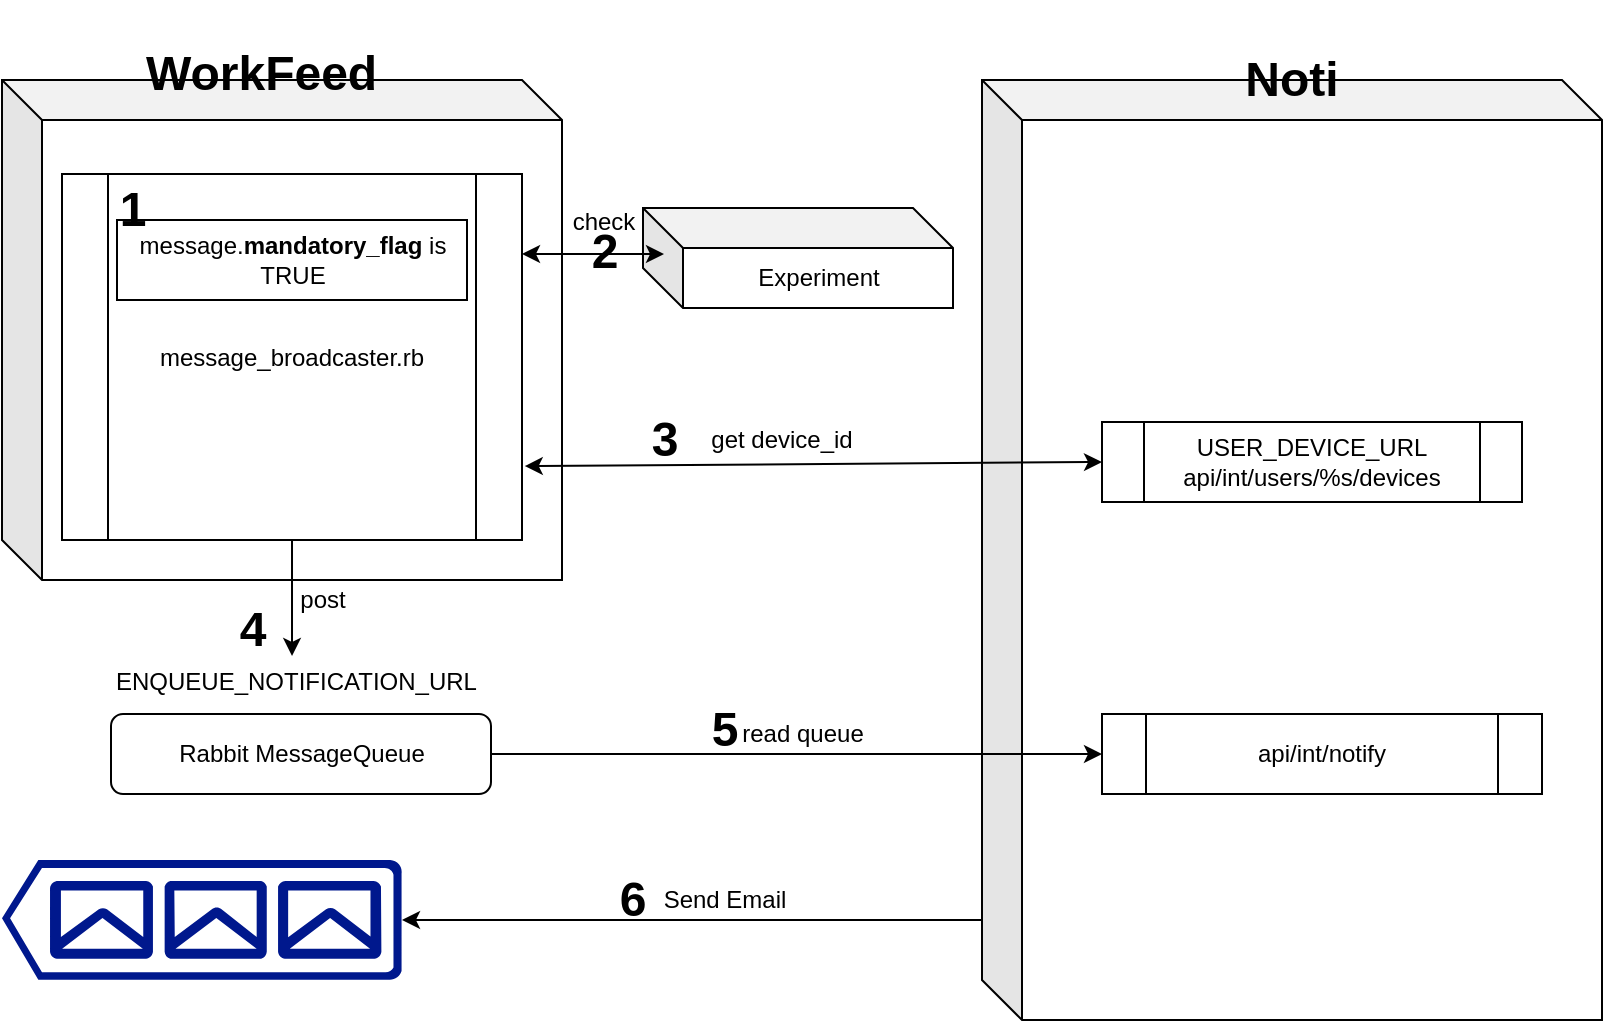 <mxfile version="12.9.3" type="github"><diagram id="DsH7vl033mQIY3K4GyW0" name="Page-1"><mxGraphModel dx="988" dy="1677" grid="1" gridSize="10" guides="1" tooltips="1" connect="1" arrows="1" fold="1" page="1" pageScale="1" pageWidth="850" pageHeight="1100" math="0" shadow="0"><root><mxCell id="0"/><mxCell id="1" parent="0"/><mxCell id="VUVvk97_Cy0lgHLT0rKq-1" value="" style="shape=cube;whiteSpace=wrap;html=1;boundedLbl=1;backgroundOutline=1;darkOpacity=0.05;darkOpacity2=0.1;" vertex="1" parent="1"><mxGeometry x="10" y="10" width="280" height="250" as="geometry"/></mxCell><mxCell id="VUVvk97_Cy0lgHLT0rKq-4" value="&lt;span style=&quot;white-space: normal&quot;&gt;message_broadcaster.rb&lt;/span&gt;" style="shape=process;whiteSpace=wrap;html=1;backgroundOutline=1;" vertex="1" parent="1"><mxGeometry x="40" y="57" width="230" height="183" as="geometry"/></mxCell><mxCell id="VUVvk97_Cy0lgHLT0rKq-10" value="" style="shape=cube;whiteSpace=wrap;html=1;boundedLbl=1;backgroundOutline=1;darkOpacity=0.05;darkOpacity2=0.1;" vertex="1" parent="1"><mxGeometry x="500" y="10" width="310" height="470" as="geometry"/></mxCell><mxCell id="VUVvk97_Cy0lgHLT0rKq-5" value="USER_DEVICE_URL api/int/users/%s/devices" style="shape=process;whiteSpace=wrap;html=1;backgroundOutline=1;" vertex="1" parent="1"><mxGeometry x="560" y="181" width="210" height="40" as="geometry"/></mxCell><mxCell id="VUVvk97_Cy0lgHLT0rKq-7" value="" style="endArrow=classic;startArrow=classic;html=1;entryX=1.006;entryY=0.798;entryDx=0;entryDy=0;exitX=0;exitY=0.5;exitDx=0;exitDy=0;entryPerimeter=0;" edge="1" parent="1" source="VUVvk97_Cy0lgHLT0rKq-5" target="VUVvk97_Cy0lgHLT0rKq-4"><mxGeometry width="50" height="50" relative="1" as="geometry"><mxPoint x="400" y="390" as="sourcePoint"/><mxPoint x="450" y="340" as="targetPoint"/><Array as="points"/></mxGeometry></mxCell><mxCell id="VUVvk97_Cy0lgHLT0rKq-12" value="get device_id" style="text;html=1;strokeColor=none;fillColor=none;align=center;verticalAlign=middle;whiteSpace=wrap;rounded=0;" vertex="1" parent="1"><mxGeometry x="350" y="180" width="100" height="20" as="geometry"/></mxCell><mxCell id="VUVvk97_Cy0lgHLT0rKq-16" value="&lt;h1&gt;&lt;b&gt;WorkFeed&lt;/b&gt;&lt;/h1&gt;" style="text;html=1;" vertex="1" parent="1"><mxGeometry x="80" y="-30" width="220" height="50" as="geometry"/></mxCell><mxCell id="VUVvk97_Cy0lgHLT0rKq-19" value="&lt;h1&gt;&lt;b&gt;Noti&lt;/b&gt;&lt;/h1&gt;" style="text;html=1;strokeColor=none;fillColor=none;align=center;verticalAlign=middle;whiteSpace=wrap;rounded=0;" vertex="1" parent="1"><mxGeometry x="595" y="-10" width="120" height="40" as="geometry"/></mxCell><mxCell id="VUVvk97_Cy0lgHLT0rKq-21" value="Experiment" style="shape=cube;whiteSpace=wrap;html=1;boundedLbl=1;backgroundOutline=1;darkOpacity=0.05;darkOpacity2=0.1;" vertex="1" parent="1"><mxGeometry x="330.5" y="74" width="155" height="50" as="geometry"/></mxCell><mxCell id="VUVvk97_Cy0lgHLT0rKq-23" value="" style="endArrow=classic;startArrow=classic;html=1;" edge="1" parent="1"><mxGeometry width="50" height="50" relative="1" as="geometry"><mxPoint x="270" y="97" as="sourcePoint"/><mxPoint x="341" y="97" as="targetPoint"/></mxGeometry></mxCell><mxCell id="VUVvk97_Cy0lgHLT0rKq-24" value="check" style="text;html=1;strokeColor=none;fillColor=none;align=center;verticalAlign=middle;whiteSpace=wrap;rounded=0;" vertex="1" parent="1"><mxGeometry x="291" y="71" width="40" height="20" as="geometry"/></mxCell><mxCell id="VUVvk97_Cy0lgHLT0rKq-25" value="message.&lt;b&gt;mandatory_flag&lt;/b&gt; is TRUE" style="rounded=0;whiteSpace=wrap;html=1;" vertex="1" parent="1"><mxGeometry x="67.5" y="80" width="175" height="40" as="geometry"/></mxCell><mxCell id="VUVvk97_Cy0lgHLT0rKq-31" value="" style="aspect=fixed;pointerEvents=1;shadow=0;dashed=0;html=1;strokeColor=none;labelPosition=center;verticalLabelPosition=bottom;verticalAlign=top;align=center;fillColor=#00188D;shape=mxgraph.azure.queue_generic;direction=west;" vertex="1" parent="1"><mxGeometry x="10" y="400" width="200" height="60" as="geometry"/></mxCell><mxCell id="VUVvk97_Cy0lgHLT0rKq-32" value="Rabbit MessageQueue" style="rounded=1;whiteSpace=wrap;html=1;" vertex="1" parent="1"><mxGeometry x="64.5" y="327" width="190" height="40" as="geometry"/></mxCell><mxCell id="VUVvk97_Cy0lgHLT0rKq-42" value="&lt;span style=&quot;text-align: left&quot;&gt;api/int/notify&lt;/span&gt;" style="shape=process;whiteSpace=wrap;html=1;backgroundOutline=1;" vertex="1" parent="1"><mxGeometry x="560" y="327" width="220" height="40" as="geometry"/></mxCell><mxCell id="VUVvk97_Cy0lgHLT0rKq-43" value="ENQUEUE_NOTIFICATION_URL" style="text;html=1;" vertex="1" parent="1"><mxGeometry x="64.5" y="297" width="210" height="30" as="geometry"/></mxCell><mxCell id="VUVvk97_Cy0lgHLT0rKq-44" value="" style="endArrow=classic;html=1;exitX=1;exitY=0.5;exitDx=0;exitDy=0;entryX=0;entryY=0.5;entryDx=0;entryDy=0;" edge="1" parent="1" source="VUVvk97_Cy0lgHLT0rKq-32" target="VUVvk97_Cy0lgHLT0rKq-42"><mxGeometry width="50" height="50" relative="1" as="geometry"><mxPoint x="400" y="297" as="sourcePoint"/><mxPoint x="480" y="347" as="targetPoint"/></mxGeometry></mxCell><mxCell id="VUVvk97_Cy0lgHLT0rKq-45" value="" style="endArrow=classic;html=1;entryX=0.431;entryY=0.033;entryDx=0;entryDy=0;entryPerimeter=0;" edge="1" parent="1" source="VUVvk97_Cy0lgHLT0rKq-4" target="VUVvk97_Cy0lgHLT0rKq-43"><mxGeometry width="50" height="50" relative="1" as="geometry"><mxPoint x="160" y="260" as="sourcePoint"/><mxPoint x="210" y="210" as="targetPoint"/></mxGeometry></mxCell><mxCell id="VUVvk97_Cy0lgHLT0rKq-47" value="" style="endArrow=classic;html=1;entryX=0;entryY=0.5;entryDx=0;entryDy=0;entryPerimeter=0;" edge="1" parent="1" target="VUVvk97_Cy0lgHLT0rKq-31"><mxGeometry width="50" height="50" relative="1" as="geometry"><mxPoint x="500" y="430" as="sourcePoint"/><mxPoint x="550" y="380" as="targetPoint"/></mxGeometry></mxCell><mxCell id="VUVvk97_Cy0lgHLT0rKq-48" value="Send Email" style="text;html=1;align=center;verticalAlign=middle;resizable=0;points=[];autosize=1;" vertex="1" parent="1"><mxGeometry x="330.5" y="410" width="80" height="20" as="geometry"/></mxCell><mxCell id="VUVvk97_Cy0lgHLT0rKq-49" value="post" style="text;html=1;align=center;verticalAlign=middle;resizable=0;points=[];autosize=1;" vertex="1" parent="1"><mxGeometry x="149.5" y="260" width="40" height="20" as="geometry"/></mxCell><mxCell id="VUVvk97_Cy0lgHLT0rKq-50" value="&lt;h1&gt;1&lt;/h1&gt;" style="text;html=1;align=center;verticalAlign=middle;resizable=0;points=[];autosize=1;" vertex="1" parent="1"><mxGeometry x="60" y="50" width="30" height="50" as="geometry"/></mxCell><mxCell id="VUVvk97_Cy0lgHLT0rKq-55" value="&lt;h1&gt;2&lt;/h1&gt;" style="text;html=1;align=center;verticalAlign=middle;resizable=0;points=[];autosize=1;" vertex="1" parent="1"><mxGeometry x="296" y="71" width="30" height="50" as="geometry"/></mxCell><mxCell id="VUVvk97_Cy0lgHLT0rKq-56" value="&lt;h1&gt;3&lt;/h1&gt;" style="text;html=1;align=center;verticalAlign=middle;resizable=0;points=[];autosize=1;" vertex="1" parent="1"><mxGeometry x="326" y="165" width="30" height="50" as="geometry"/></mxCell><mxCell id="VUVvk97_Cy0lgHLT0rKq-58" value="&lt;h1&gt;4&lt;/h1&gt;" style="text;html=1;align=center;verticalAlign=middle;resizable=0;points=[];autosize=1;" vertex="1" parent="1"><mxGeometry x="119.5" y="260" width="30" height="50" as="geometry"/></mxCell><mxCell id="VUVvk97_Cy0lgHLT0rKq-59" value="&lt;h1&gt;5&lt;/h1&gt;" style="text;html=1;align=center;verticalAlign=middle;resizable=0;points=[];autosize=1;" vertex="1" parent="1"><mxGeometry x="356" y="310" width="30" height="50" as="geometry"/></mxCell><mxCell id="VUVvk97_Cy0lgHLT0rKq-62" value="read queue" style="text;html=1;align=center;verticalAlign=middle;resizable=0;points=[];autosize=1;" vertex="1" parent="1"><mxGeometry x="370" y="327" width="80" height="20" as="geometry"/></mxCell><mxCell id="VUVvk97_Cy0lgHLT0rKq-63" value="&lt;h1&gt;6&lt;/h1&gt;" style="text;html=1;align=center;verticalAlign=middle;resizable=0;points=[];autosize=1;" vertex="1" parent="1"><mxGeometry x="310" y="395" width="30" height="50" as="geometry"/></mxCell></root></mxGraphModel></diagram></mxfile>